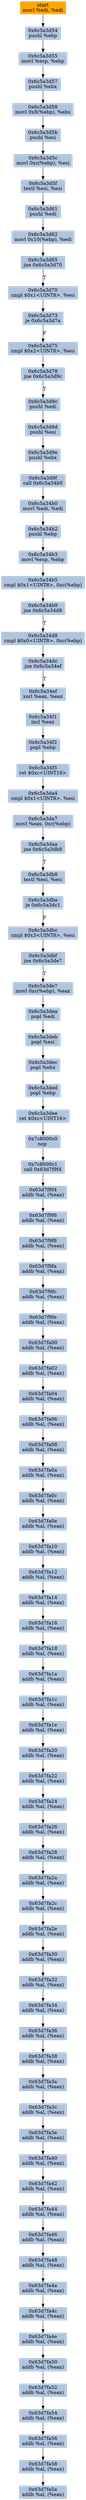 digraph G {
node[shape=rectangle,style=filled,fillcolor=lightsteelblue,color=lightsteelblue]
bgcolor="transparent"
a0x6c5a3d52movl_edi_edi[label="start\nmovl %edi, %edi",color="lightgrey",fillcolor="orange"];
a0x6c5a3d54pushl_ebp[label="0x6c5a3d54\npushl %ebp"];
a0x6c5a3d55movl_esp_ebp[label="0x6c5a3d55\nmovl %esp, %ebp"];
a0x6c5a3d57pushl_ebx[label="0x6c5a3d57\npushl %ebx"];
a0x6c5a3d58movl_0x8ebp__ebx[label="0x6c5a3d58\nmovl 0x8(%ebp), %ebx"];
a0x6c5a3d5bpushl_esi[label="0x6c5a3d5b\npushl %esi"];
a0x6c5a3d5cmovl_0xcebp__esi[label="0x6c5a3d5c\nmovl 0xc(%ebp), %esi"];
a0x6c5a3d5ftestl_esi_esi[label="0x6c5a3d5f\ntestl %esi, %esi"];
a0x6c5a3d61pushl_edi[label="0x6c5a3d61\npushl %edi"];
a0x6c5a3d62movl_0x10ebp__edi[label="0x6c5a3d62\nmovl 0x10(%ebp), %edi"];
a0x6c5a3d65jne_0x6c5a3d70[label="0x6c5a3d65\njne 0x6c5a3d70"];
a0x6c5a3d70cmpl_0x1UINT8_esi[label="0x6c5a3d70\ncmpl $0x1<UINT8>, %esi"];
a0x6c5a3d73je_0x6c5a3d7a[label="0x6c5a3d73\nje 0x6c5a3d7a"];
a0x6c5a3d75cmpl_0x2UINT8_esi[label="0x6c5a3d75\ncmpl $0x2<UINT8>, %esi"];
a0x6c5a3d78jne_0x6c5a3d9c[label="0x6c5a3d78\njne 0x6c5a3d9c"];
a0x6c5a3d9cpushl_edi[label="0x6c5a3d9c\npushl %edi"];
a0x6c5a3d9dpushl_esi[label="0x6c5a3d9d\npushl %esi"];
a0x6c5a3d9epushl_ebx[label="0x6c5a3d9e\npushl %ebx"];
a0x6c5a3d9fcall_0x6c5a34b0[label="0x6c5a3d9f\ncall 0x6c5a34b0"];
a0x6c5a34b0movl_edi_edi[label="0x6c5a34b0\nmovl %edi, %edi"];
a0x6c5a34b2pushl_ebp[label="0x6c5a34b2\npushl %ebp"];
a0x6c5a34b3movl_esp_ebp[label="0x6c5a34b3\nmovl %esp, %ebp"];
a0x6c5a34b5cmpl_0x1UINT8_0xcebp_[label="0x6c5a34b5\ncmpl $0x1<UINT8>, 0xc(%ebp)"];
a0x6c5a34b9jne_0x6c5a34d8[label="0x6c5a34b9\njne 0x6c5a34d8"];
a0x6c5a34d8cmpl_0x0UINT8_0xcebp_[label="0x6c5a34d8\ncmpl $0x0<UINT8>, 0xc(%ebp)"];
a0x6c5a34dcjne_0x6c5a34ef[label="0x6c5a34dc\njne 0x6c5a34ef"];
a0x6c5a34efxorl_eax_eax[label="0x6c5a34ef\nxorl %eax, %eax"];
a0x6c5a34f1incl_eax[label="0x6c5a34f1\nincl %eax"];
a0x6c5a34f2popl_ebp[label="0x6c5a34f2\npopl %ebp"];
a0x6c5a34f3ret_0xcUINT16[label="0x6c5a34f3\nret $0xc<UINT16>"];
a0x6c5a3da4cmpl_0x1UINT8_esi[label="0x6c5a3da4\ncmpl $0x1<UINT8>, %esi"];
a0x6c5a3da7movl_eax_0xcebp_[label="0x6c5a3da7\nmovl %eax, 0xc(%ebp)"];
a0x6c5a3daajne_0x6c5a3db8[label="0x6c5a3daa\njne 0x6c5a3db8"];
a0x6c5a3db8testl_esi_esi[label="0x6c5a3db8\ntestl %esi, %esi"];
a0x6c5a3dbaje_0x6c5a3dc1[label="0x6c5a3dba\nje 0x6c5a3dc1"];
a0x6c5a3dbccmpl_0x3UINT8_esi[label="0x6c5a3dbc\ncmpl $0x3<UINT8>, %esi"];
a0x6c5a3dbfjne_0x6c5a3de7[label="0x6c5a3dbf\njne 0x6c5a3de7"];
a0x6c5a3de7movl_0xcebp__eax[label="0x6c5a3de7\nmovl 0xc(%ebp), %eax"];
a0x6c5a3deapopl_edi[label="0x6c5a3dea\npopl %edi"];
a0x6c5a3debpopl_esi[label="0x6c5a3deb\npopl %esi"];
a0x6c5a3decpopl_ebx[label="0x6c5a3dec\npopl %ebx"];
a0x6c5a3dedpopl_ebp[label="0x6c5a3ded\npopl %ebp"];
a0x6c5a3deeret_0xcUINT16[label="0x6c5a3dee\nret $0xc<UINT16>"];
a0x7c8000c0nop_[label="0x7c8000c0\nnop "];
a0x7c8000c1call_0x63d7f9f4[label="0x7c8000c1\ncall 0x63d7f9f4"];
a0x63d7f9f4addb_al_eax_[label="0x63d7f9f4\naddb %al, (%eax)"];
a0x63d7f9f6addb_al_eax_[label="0x63d7f9f6\naddb %al, (%eax)"];
a0x63d7f9f8addb_al_eax_[label="0x63d7f9f8\naddb %al, (%eax)"];
a0x63d7f9faaddb_al_eax_[label="0x63d7f9fa\naddb %al, (%eax)"];
a0x63d7f9fcaddb_al_eax_[label="0x63d7f9fc\naddb %al, (%eax)"];
a0x63d7f9feaddb_al_eax_[label="0x63d7f9fe\naddb %al, (%eax)"];
a0x63d7fa00addb_al_eax_[label="0x63d7fa00\naddb %al, (%eax)"];
a0x63d7fa02addb_al_eax_[label="0x63d7fa02\naddb %al, (%eax)"];
a0x63d7fa04addb_al_eax_[label="0x63d7fa04\naddb %al, (%eax)"];
a0x63d7fa06addb_al_eax_[label="0x63d7fa06\naddb %al, (%eax)"];
a0x63d7fa08addb_al_eax_[label="0x63d7fa08\naddb %al, (%eax)"];
a0x63d7fa0aaddb_al_eax_[label="0x63d7fa0a\naddb %al, (%eax)"];
a0x63d7fa0caddb_al_eax_[label="0x63d7fa0c\naddb %al, (%eax)"];
a0x63d7fa0eaddb_al_eax_[label="0x63d7fa0e\naddb %al, (%eax)"];
a0x63d7fa10addb_al_eax_[label="0x63d7fa10\naddb %al, (%eax)"];
a0x63d7fa12addb_al_eax_[label="0x63d7fa12\naddb %al, (%eax)"];
a0x63d7fa14addb_al_eax_[label="0x63d7fa14\naddb %al, (%eax)"];
a0x63d7fa16addb_al_eax_[label="0x63d7fa16\naddb %al, (%eax)"];
a0x63d7fa18addb_al_eax_[label="0x63d7fa18\naddb %al, (%eax)"];
a0x63d7fa1aaddb_al_eax_[label="0x63d7fa1a\naddb %al, (%eax)"];
a0x63d7fa1caddb_al_eax_[label="0x63d7fa1c\naddb %al, (%eax)"];
a0x63d7fa1eaddb_al_eax_[label="0x63d7fa1e\naddb %al, (%eax)"];
a0x63d7fa20addb_al_eax_[label="0x63d7fa20\naddb %al, (%eax)"];
a0x63d7fa22addb_al_eax_[label="0x63d7fa22\naddb %al, (%eax)"];
a0x63d7fa24addb_al_eax_[label="0x63d7fa24\naddb %al, (%eax)"];
a0x63d7fa26addb_al_eax_[label="0x63d7fa26\naddb %al, (%eax)"];
a0x63d7fa28addb_al_eax_[label="0x63d7fa28\naddb %al, (%eax)"];
a0x63d7fa2aaddb_al_eax_[label="0x63d7fa2a\naddb %al, (%eax)"];
a0x63d7fa2caddb_al_eax_[label="0x63d7fa2c\naddb %al, (%eax)"];
a0x63d7fa2eaddb_al_eax_[label="0x63d7fa2e\naddb %al, (%eax)"];
a0x63d7fa30addb_al_eax_[label="0x63d7fa30\naddb %al, (%eax)"];
a0x63d7fa32addb_al_eax_[label="0x63d7fa32\naddb %al, (%eax)"];
a0x63d7fa34addb_al_eax_[label="0x63d7fa34\naddb %al, (%eax)"];
a0x63d7fa36addb_al_eax_[label="0x63d7fa36\naddb %al, (%eax)"];
a0x63d7fa38addb_al_eax_[label="0x63d7fa38\naddb %al, (%eax)"];
a0x63d7fa3aaddb_al_eax_[label="0x63d7fa3a\naddb %al, (%eax)"];
a0x63d7fa3caddb_al_eax_[label="0x63d7fa3c\naddb %al, (%eax)"];
a0x63d7fa3eaddb_al_eax_[label="0x63d7fa3e\naddb %al, (%eax)"];
a0x63d7fa40addb_al_eax_[label="0x63d7fa40\naddb %al, (%eax)"];
a0x63d7fa42addb_al_eax_[label="0x63d7fa42\naddb %al, (%eax)"];
a0x63d7fa44addb_al_eax_[label="0x63d7fa44\naddb %al, (%eax)"];
a0x63d7fa46addb_al_eax_[label="0x63d7fa46\naddb %al, (%eax)"];
a0x63d7fa48addb_al_eax_[label="0x63d7fa48\naddb %al, (%eax)"];
a0x63d7fa4aaddb_al_eax_[label="0x63d7fa4a\naddb %al, (%eax)"];
a0x63d7fa4caddb_al_eax_[label="0x63d7fa4c\naddb %al, (%eax)"];
a0x63d7fa4eaddb_al_eax_[label="0x63d7fa4e\naddb %al, (%eax)"];
a0x63d7fa50addb_al_eax_[label="0x63d7fa50\naddb %al, (%eax)"];
a0x63d7fa52addb_al_eax_[label="0x63d7fa52\naddb %al, (%eax)"];
a0x63d7fa54addb_al_eax_[label="0x63d7fa54\naddb %al, (%eax)"];
a0x63d7fa56addb_al_eax_[label="0x63d7fa56\naddb %al, (%eax)"];
a0x63d7fa58addb_al_eax_[label="0x63d7fa58\naddb %al, (%eax)"];
a0x63d7fa5aaddb_al_eax_[label="0x63d7fa5a\naddb %al, (%eax)"];
a0x6c5a3d52movl_edi_edi -> a0x6c5a3d54pushl_ebp [color="#000000"];
a0x6c5a3d54pushl_ebp -> a0x6c5a3d55movl_esp_ebp [color="#000000"];
a0x6c5a3d55movl_esp_ebp -> a0x6c5a3d57pushl_ebx [color="#000000"];
a0x6c5a3d57pushl_ebx -> a0x6c5a3d58movl_0x8ebp__ebx [color="#000000"];
a0x6c5a3d58movl_0x8ebp__ebx -> a0x6c5a3d5bpushl_esi [color="#000000"];
a0x6c5a3d5bpushl_esi -> a0x6c5a3d5cmovl_0xcebp__esi [color="#000000"];
a0x6c5a3d5cmovl_0xcebp__esi -> a0x6c5a3d5ftestl_esi_esi [color="#000000"];
a0x6c5a3d5ftestl_esi_esi -> a0x6c5a3d61pushl_edi [color="#000000"];
a0x6c5a3d61pushl_edi -> a0x6c5a3d62movl_0x10ebp__edi [color="#000000"];
a0x6c5a3d62movl_0x10ebp__edi -> a0x6c5a3d65jne_0x6c5a3d70 [color="#000000"];
a0x6c5a3d65jne_0x6c5a3d70 -> a0x6c5a3d70cmpl_0x1UINT8_esi [color="#000000",label="T"];
a0x6c5a3d70cmpl_0x1UINT8_esi -> a0x6c5a3d73je_0x6c5a3d7a [color="#000000"];
a0x6c5a3d73je_0x6c5a3d7a -> a0x6c5a3d75cmpl_0x2UINT8_esi [color="#000000",label="F"];
a0x6c5a3d75cmpl_0x2UINT8_esi -> a0x6c5a3d78jne_0x6c5a3d9c [color="#000000"];
a0x6c5a3d78jne_0x6c5a3d9c -> a0x6c5a3d9cpushl_edi [color="#000000",label="T"];
a0x6c5a3d9cpushl_edi -> a0x6c5a3d9dpushl_esi [color="#000000"];
a0x6c5a3d9dpushl_esi -> a0x6c5a3d9epushl_ebx [color="#000000"];
a0x6c5a3d9epushl_ebx -> a0x6c5a3d9fcall_0x6c5a34b0 [color="#000000"];
a0x6c5a3d9fcall_0x6c5a34b0 -> a0x6c5a34b0movl_edi_edi [color="#000000"];
a0x6c5a34b0movl_edi_edi -> a0x6c5a34b2pushl_ebp [color="#000000"];
a0x6c5a34b2pushl_ebp -> a0x6c5a34b3movl_esp_ebp [color="#000000"];
a0x6c5a34b3movl_esp_ebp -> a0x6c5a34b5cmpl_0x1UINT8_0xcebp_ [color="#000000"];
a0x6c5a34b5cmpl_0x1UINT8_0xcebp_ -> a0x6c5a34b9jne_0x6c5a34d8 [color="#000000"];
a0x6c5a34b9jne_0x6c5a34d8 -> a0x6c5a34d8cmpl_0x0UINT8_0xcebp_ [color="#000000",label="T"];
a0x6c5a34d8cmpl_0x0UINT8_0xcebp_ -> a0x6c5a34dcjne_0x6c5a34ef [color="#000000"];
a0x6c5a34dcjne_0x6c5a34ef -> a0x6c5a34efxorl_eax_eax [color="#000000",label="T"];
a0x6c5a34efxorl_eax_eax -> a0x6c5a34f1incl_eax [color="#000000"];
a0x6c5a34f1incl_eax -> a0x6c5a34f2popl_ebp [color="#000000"];
a0x6c5a34f2popl_ebp -> a0x6c5a34f3ret_0xcUINT16 [color="#000000"];
a0x6c5a34f3ret_0xcUINT16 -> a0x6c5a3da4cmpl_0x1UINT8_esi [color="#000000"];
a0x6c5a3da4cmpl_0x1UINT8_esi -> a0x6c5a3da7movl_eax_0xcebp_ [color="#000000"];
a0x6c5a3da7movl_eax_0xcebp_ -> a0x6c5a3daajne_0x6c5a3db8 [color="#000000"];
a0x6c5a3daajne_0x6c5a3db8 -> a0x6c5a3db8testl_esi_esi [color="#000000",label="T"];
a0x6c5a3db8testl_esi_esi -> a0x6c5a3dbaje_0x6c5a3dc1 [color="#000000"];
a0x6c5a3dbaje_0x6c5a3dc1 -> a0x6c5a3dbccmpl_0x3UINT8_esi [color="#000000",label="F"];
a0x6c5a3dbccmpl_0x3UINT8_esi -> a0x6c5a3dbfjne_0x6c5a3de7 [color="#000000"];
a0x6c5a3dbfjne_0x6c5a3de7 -> a0x6c5a3de7movl_0xcebp__eax [color="#000000",label="T"];
a0x6c5a3de7movl_0xcebp__eax -> a0x6c5a3deapopl_edi [color="#000000"];
a0x6c5a3deapopl_edi -> a0x6c5a3debpopl_esi [color="#000000"];
a0x6c5a3debpopl_esi -> a0x6c5a3decpopl_ebx [color="#000000"];
a0x6c5a3decpopl_ebx -> a0x6c5a3dedpopl_ebp [color="#000000"];
a0x6c5a3dedpopl_ebp -> a0x6c5a3deeret_0xcUINT16 [color="#000000"];
a0x6c5a3deeret_0xcUINT16 -> a0x7c8000c0nop_ [color="#000000"];
a0x7c8000c0nop_ -> a0x7c8000c1call_0x63d7f9f4 [color="#000000"];
a0x7c8000c1call_0x63d7f9f4 -> a0x63d7f9f4addb_al_eax_ [color="#000000"];
a0x63d7f9f4addb_al_eax_ -> a0x63d7f9f6addb_al_eax_ [color="#000000"];
a0x63d7f9f6addb_al_eax_ -> a0x63d7f9f8addb_al_eax_ [color="#000000"];
a0x63d7f9f8addb_al_eax_ -> a0x63d7f9faaddb_al_eax_ [color="#000000"];
a0x63d7f9faaddb_al_eax_ -> a0x63d7f9fcaddb_al_eax_ [color="#000000"];
a0x63d7f9fcaddb_al_eax_ -> a0x63d7f9feaddb_al_eax_ [color="#000000"];
a0x63d7f9feaddb_al_eax_ -> a0x63d7fa00addb_al_eax_ [color="#000000"];
a0x63d7fa00addb_al_eax_ -> a0x63d7fa02addb_al_eax_ [color="#000000"];
a0x63d7fa02addb_al_eax_ -> a0x63d7fa04addb_al_eax_ [color="#000000"];
a0x63d7fa04addb_al_eax_ -> a0x63d7fa06addb_al_eax_ [color="#000000"];
a0x63d7fa06addb_al_eax_ -> a0x63d7fa08addb_al_eax_ [color="#000000"];
a0x63d7fa08addb_al_eax_ -> a0x63d7fa0aaddb_al_eax_ [color="#000000"];
a0x63d7fa0aaddb_al_eax_ -> a0x63d7fa0caddb_al_eax_ [color="#000000"];
a0x63d7fa0caddb_al_eax_ -> a0x63d7fa0eaddb_al_eax_ [color="#000000"];
a0x63d7fa0eaddb_al_eax_ -> a0x63d7fa10addb_al_eax_ [color="#000000"];
a0x63d7fa10addb_al_eax_ -> a0x63d7fa12addb_al_eax_ [color="#000000"];
a0x63d7fa12addb_al_eax_ -> a0x63d7fa14addb_al_eax_ [color="#000000"];
a0x63d7fa14addb_al_eax_ -> a0x63d7fa16addb_al_eax_ [color="#000000"];
a0x63d7fa16addb_al_eax_ -> a0x63d7fa18addb_al_eax_ [color="#000000"];
a0x63d7fa18addb_al_eax_ -> a0x63d7fa1aaddb_al_eax_ [color="#000000"];
a0x63d7fa1aaddb_al_eax_ -> a0x63d7fa1caddb_al_eax_ [color="#000000"];
a0x63d7fa1caddb_al_eax_ -> a0x63d7fa1eaddb_al_eax_ [color="#000000"];
a0x63d7fa1eaddb_al_eax_ -> a0x63d7fa20addb_al_eax_ [color="#000000"];
a0x63d7fa20addb_al_eax_ -> a0x63d7fa22addb_al_eax_ [color="#000000"];
a0x63d7fa22addb_al_eax_ -> a0x63d7fa24addb_al_eax_ [color="#000000"];
a0x63d7fa24addb_al_eax_ -> a0x63d7fa26addb_al_eax_ [color="#000000"];
a0x63d7fa26addb_al_eax_ -> a0x63d7fa28addb_al_eax_ [color="#000000"];
a0x63d7fa28addb_al_eax_ -> a0x63d7fa2aaddb_al_eax_ [color="#000000"];
a0x63d7fa2aaddb_al_eax_ -> a0x63d7fa2caddb_al_eax_ [color="#000000"];
a0x63d7fa2caddb_al_eax_ -> a0x63d7fa2eaddb_al_eax_ [color="#000000"];
a0x63d7fa2eaddb_al_eax_ -> a0x63d7fa30addb_al_eax_ [color="#000000"];
a0x63d7fa30addb_al_eax_ -> a0x63d7fa32addb_al_eax_ [color="#000000"];
a0x63d7fa32addb_al_eax_ -> a0x63d7fa34addb_al_eax_ [color="#000000"];
a0x63d7fa34addb_al_eax_ -> a0x63d7fa36addb_al_eax_ [color="#000000"];
a0x63d7fa36addb_al_eax_ -> a0x63d7fa38addb_al_eax_ [color="#000000"];
a0x63d7fa38addb_al_eax_ -> a0x63d7fa3aaddb_al_eax_ [color="#000000"];
a0x63d7fa3aaddb_al_eax_ -> a0x63d7fa3caddb_al_eax_ [color="#000000"];
a0x63d7fa3caddb_al_eax_ -> a0x63d7fa3eaddb_al_eax_ [color="#000000"];
a0x63d7fa3eaddb_al_eax_ -> a0x63d7fa40addb_al_eax_ [color="#000000"];
a0x63d7fa40addb_al_eax_ -> a0x63d7fa42addb_al_eax_ [color="#000000"];
a0x63d7fa42addb_al_eax_ -> a0x63d7fa44addb_al_eax_ [color="#000000"];
a0x63d7fa44addb_al_eax_ -> a0x63d7fa46addb_al_eax_ [color="#000000"];
a0x63d7fa46addb_al_eax_ -> a0x63d7fa48addb_al_eax_ [color="#000000"];
a0x63d7fa48addb_al_eax_ -> a0x63d7fa4aaddb_al_eax_ [color="#000000"];
a0x63d7fa4aaddb_al_eax_ -> a0x63d7fa4caddb_al_eax_ [color="#000000"];
a0x63d7fa4caddb_al_eax_ -> a0x63d7fa4eaddb_al_eax_ [color="#000000"];
a0x63d7fa4eaddb_al_eax_ -> a0x63d7fa50addb_al_eax_ [color="#000000"];
a0x63d7fa50addb_al_eax_ -> a0x63d7fa52addb_al_eax_ [color="#000000"];
a0x63d7fa52addb_al_eax_ -> a0x63d7fa54addb_al_eax_ [color="#000000"];
a0x63d7fa54addb_al_eax_ -> a0x63d7fa56addb_al_eax_ [color="#000000"];
a0x63d7fa56addb_al_eax_ -> a0x63d7fa58addb_al_eax_ [color="#000000"];
a0x63d7fa58addb_al_eax_ -> a0x63d7fa5aaddb_al_eax_ [color="#000000"];
}

